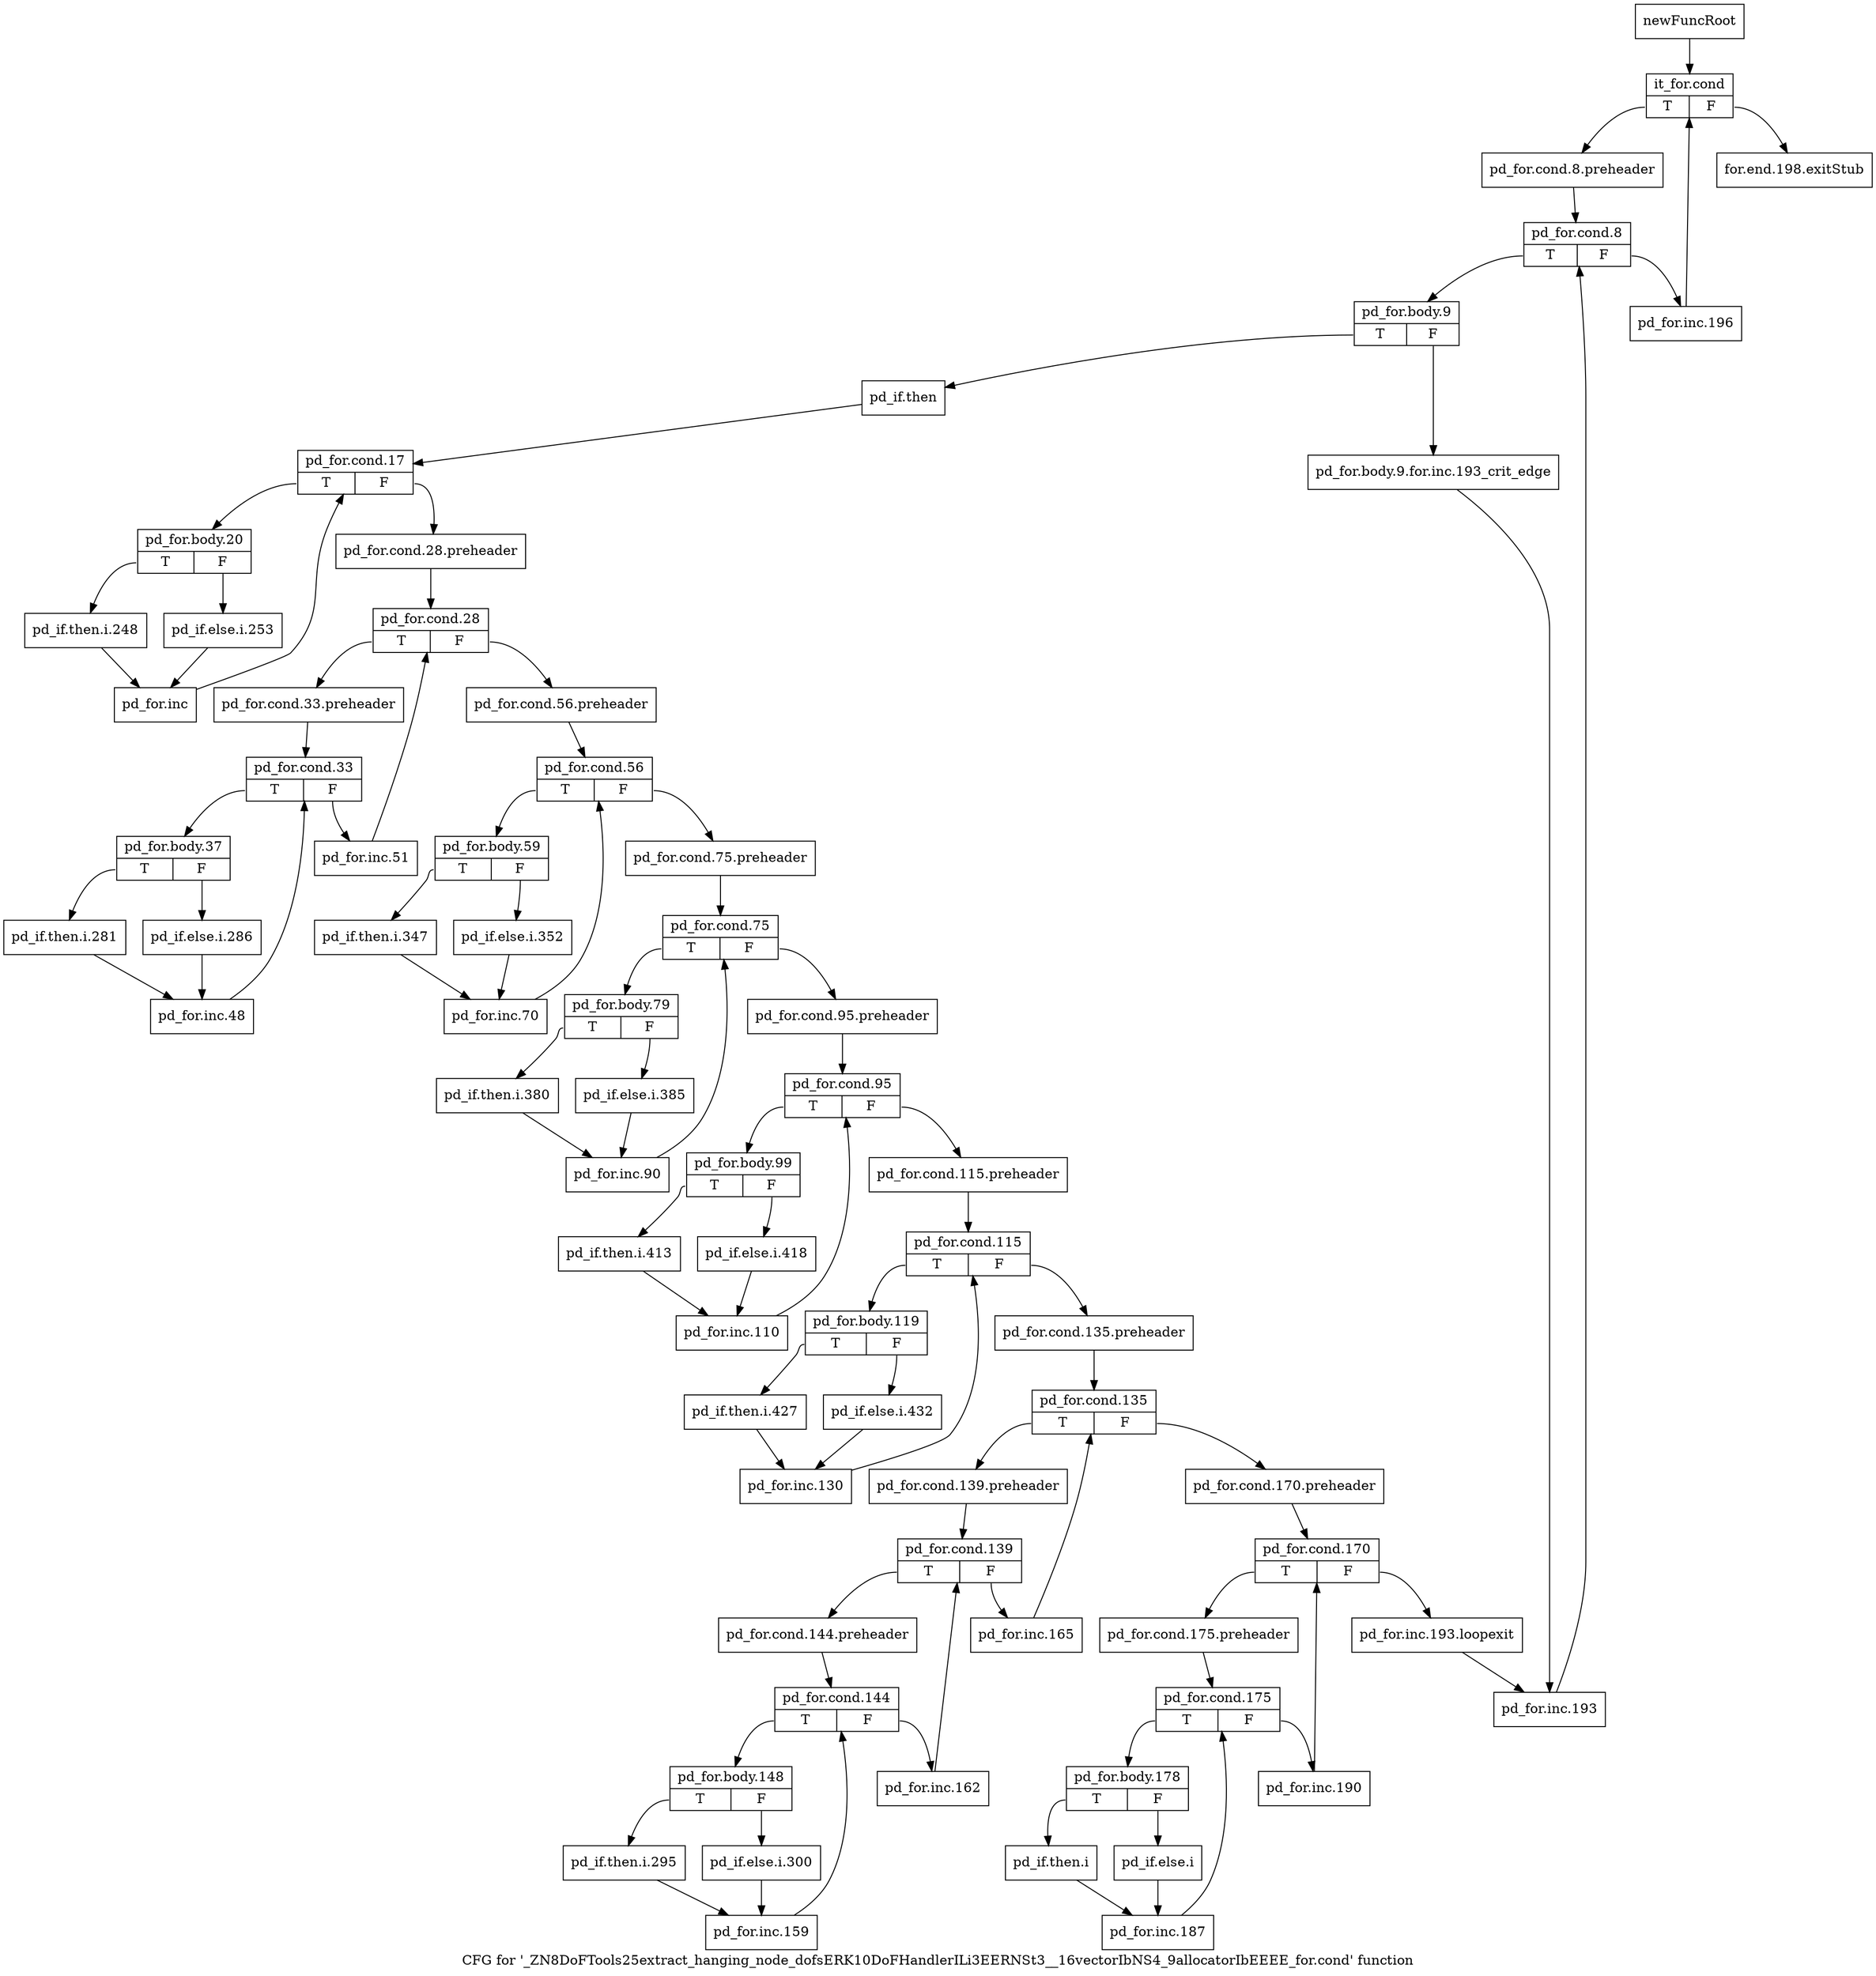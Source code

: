 digraph "CFG for '_ZN8DoFTools25extract_hanging_node_dofsERK10DoFHandlerILi3EERNSt3__16vectorIbNS4_9allocatorIbEEEE_for.cond' function" {
	label="CFG for '_ZN8DoFTools25extract_hanging_node_dofsERK10DoFHandlerILi3EERNSt3__16vectorIbNS4_9allocatorIbEEEE_for.cond' function";

	Node0x8d72b10 [shape=record,label="{newFuncRoot}"];
	Node0x8d72b10 -> Node0x8fbc8e0;
	Node0x8fbc890 [shape=record,label="{for.end.198.exitStub}"];
	Node0x8fbc8e0 [shape=record,label="{it_for.cond|{<s0>T|<s1>F}}"];
	Node0x8fbc8e0:s0 -> Node0x8fbc930;
	Node0x8fbc8e0:s1 -> Node0x8fbc890;
	Node0x8fbc930 [shape=record,label="{pd_for.cond.8.preheader}"];
	Node0x8fbc930 -> Node0x8fbc980;
	Node0x8fbc980 [shape=record,label="{pd_for.cond.8|{<s0>T|<s1>F}}"];
	Node0x8fbc980:s0 -> Node0x8fbca20;
	Node0x8fbc980:s1 -> Node0x8fbc9d0;
	Node0x8fbc9d0 [shape=record,label="{pd_for.inc.196}"];
	Node0x8fbc9d0 -> Node0x8fbc8e0;
	Node0x8fbca20 [shape=record,label="{pd_for.body.9|{<s0>T|<s1>F}}"];
	Node0x8fbca20:s0 -> Node0x8fbcac0;
	Node0x8fbca20:s1 -> Node0x8fbca70;
	Node0x8fbca70 [shape=record,label="{pd_for.body.9.for.inc.193_crit_edge}"];
	Node0x8fbca70 -> Node0x8fbd010;
	Node0x8fbcac0 [shape=record,label="{pd_if.then}"];
	Node0x8fbcac0 -> Node0x8fbcb10;
	Node0x8fbcb10 [shape=record,label="{pd_for.cond.17|{<s0>T|<s1>F}}"];
	Node0x8fbcb10:s0 -> Node0x8fbdce0;
	Node0x8fbcb10:s1 -> Node0x8fbcb60;
	Node0x8fbcb60 [shape=record,label="{pd_for.cond.28.preheader}"];
	Node0x8fbcb60 -> Node0x8fbcbb0;
	Node0x8fbcbb0 [shape=record,label="{pd_for.cond.28|{<s0>T|<s1>F}}"];
	Node0x8fbcbb0:s0 -> Node0x8fbdab0;
	Node0x8fbcbb0:s1 -> Node0x8fbcc00;
	Node0x8fbcc00 [shape=record,label="{pd_for.cond.56.preheader}"];
	Node0x8fbcc00 -> Node0x8fbcc50;
	Node0x8fbcc50 [shape=record,label="{pd_for.cond.56|{<s0>T|<s1>F}}"];
	Node0x8fbcc50:s0 -> Node0x8fbd970;
	Node0x8fbcc50:s1 -> Node0x8fbcca0;
	Node0x8fbcca0 [shape=record,label="{pd_for.cond.75.preheader}"];
	Node0x8fbcca0 -> Node0x8fbccf0;
	Node0x8fbccf0 [shape=record,label="{pd_for.cond.75|{<s0>T|<s1>F}}"];
	Node0x8fbccf0:s0 -> Node0x8fbd830;
	Node0x8fbccf0:s1 -> Node0x8fbcd40;
	Node0x8fbcd40 [shape=record,label="{pd_for.cond.95.preheader}"];
	Node0x8fbcd40 -> Node0x8fbcd90;
	Node0x8fbcd90 [shape=record,label="{pd_for.cond.95|{<s0>T|<s1>F}}"];
	Node0x8fbcd90:s0 -> Node0x8fbd6f0;
	Node0x8fbcd90:s1 -> Node0x8fbcde0;
	Node0x8fbcde0 [shape=record,label="{pd_for.cond.115.preheader}"];
	Node0x8fbcde0 -> Node0x8fbce30;
	Node0x8fbce30 [shape=record,label="{pd_for.cond.115|{<s0>T|<s1>F}}"];
	Node0x8fbce30:s0 -> Node0x8fbd5b0;
	Node0x8fbce30:s1 -> Node0x8fbce80;
	Node0x8fbce80 [shape=record,label="{pd_for.cond.135.preheader}"];
	Node0x8fbce80 -> Node0x8fbced0;
	Node0x8fbced0 [shape=record,label="{pd_for.cond.135|{<s0>T|<s1>F}}"];
	Node0x8fbced0:s0 -> Node0x8fbd290;
	Node0x8fbced0:s1 -> Node0x8fbcf20;
	Node0x8fbcf20 [shape=record,label="{pd_for.cond.170.preheader}"];
	Node0x8fbcf20 -> Node0x8fbcf70;
	Node0x8fbcf70 [shape=record,label="{pd_for.cond.170|{<s0>T|<s1>F}}"];
	Node0x8fbcf70:s0 -> Node0x8fbd060;
	Node0x8fbcf70:s1 -> Node0x8fbcfc0;
	Node0x8fbcfc0 [shape=record,label="{pd_for.inc.193.loopexit}"];
	Node0x8fbcfc0 -> Node0x8fbd010;
	Node0x8fbd010 [shape=record,label="{pd_for.inc.193}"];
	Node0x8fbd010 -> Node0x8fbc980;
	Node0x8fbd060 [shape=record,label="{pd_for.cond.175.preheader}"];
	Node0x8fbd060 -> Node0x8fbd0b0;
	Node0x8fbd0b0 [shape=record,label="{pd_for.cond.175|{<s0>T|<s1>F}}"];
	Node0x8fbd0b0:s0 -> Node0x8fbd150;
	Node0x8fbd0b0:s1 -> Node0x8fbd100;
	Node0x8fbd100 [shape=record,label="{pd_for.inc.190}"];
	Node0x8fbd100 -> Node0x8fbcf70;
	Node0x8fbd150 [shape=record,label="{pd_for.body.178|{<s0>T|<s1>F}}"];
	Node0x8fbd150:s0 -> Node0x8fbd1f0;
	Node0x8fbd150:s1 -> Node0x8fbd1a0;
	Node0x8fbd1a0 [shape=record,label="{pd_if.else.i}"];
	Node0x8fbd1a0 -> Node0x8fbd240;
	Node0x8fbd1f0 [shape=record,label="{pd_if.then.i}"];
	Node0x8fbd1f0 -> Node0x8fbd240;
	Node0x8fbd240 [shape=record,label="{pd_for.inc.187}"];
	Node0x8fbd240 -> Node0x8fbd0b0;
	Node0x8fbd290 [shape=record,label="{pd_for.cond.139.preheader}"];
	Node0x8fbd290 -> Node0x8fbd2e0;
	Node0x8fbd2e0 [shape=record,label="{pd_for.cond.139|{<s0>T|<s1>F}}"];
	Node0x8fbd2e0:s0 -> Node0x8fbd380;
	Node0x8fbd2e0:s1 -> Node0x8fbd330;
	Node0x8fbd330 [shape=record,label="{pd_for.inc.165}"];
	Node0x8fbd330 -> Node0x8fbced0;
	Node0x8fbd380 [shape=record,label="{pd_for.cond.144.preheader}"];
	Node0x8fbd380 -> Node0x8fbd3d0;
	Node0x8fbd3d0 [shape=record,label="{pd_for.cond.144|{<s0>T|<s1>F}}"];
	Node0x8fbd3d0:s0 -> Node0x8fbd470;
	Node0x8fbd3d0:s1 -> Node0x8fbd420;
	Node0x8fbd420 [shape=record,label="{pd_for.inc.162}"];
	Node0x8fbd420 -> Node0x8fbd2e0;
	Node0x8fbd470 [shape=record,label="{pd_for.body.148|{<s0>T|<s1>F}}"];
	Node0x8fbd470:s0 -> Node0x8fbd510;
	Node0x8fbd470:s1 -> Node0x8fbd4c0;
	Node0x8fbd4c0 [shape=record,label="{pd_if.else.i.300}"];
	Node0x8fbd4c0 -> Node0x8fbd560;
	Node0x8fbd510 [shape=record,label="{pd_if.then.i.295}"];
	Node0x8fbd510 -> Node0x8fbd560;
	Node0x8fbd560 [shape=record,label="{pd_for.inc.159}"];
	Node0x8fbd560 -> Node0x8fbd3d0;
	Node0x8fbd5b0 [shape=record,label="{pd_for.body.119|{<s0>T|<s1>F}}"];
	Node0x8fbd5b0:s0 -> Node0x8fbd650;
	Node0x8fbd5b0:s1 -> Node0x8fbd600;
	Node0x8fbd600 [shape=record,label="{pd_if.else.i.432}"];
	Node0x8fbd600 -> Node0x8fbd6a0;
	Node0x8fbd650 [shape=record,label="{pd_if.then.i.427}"];
	Node0x8fbd650 -> Node0x8fbd6a0;
	Node0x8fbd6a0 [shape=record,label="{pd_for.inc.130}"];
	Node0x8fbd6a0 -> Node0x8fbce30;
	Node0x8fbd6f0 [shape=record,label="{pd_for.body.99|{<s0>T|<s1>F}}"];
	Node0x8fbd6f0:s0 -> Node0x8fbd790;
	Node0x8fbd6f0:s1 -> Node0x8fbd740;
	Node0x8fbd740 [shape=record,label="{pd_if.else.i.418}"];
	Node0x8fbd740 -> Node0x8fbd7e0;
	Node0x8fbd790 [shape=record,label="{pd_if.then.i.413}"];
	Node0x8fbd790 -> Node0x8fbd7e0;
	Node0x8fbd7e0 [shape=record,label="{pd_for.inc.110}"];
	Node0x8fbd7e0 -> Node0x8fbcd90;
	Node0x8fbd830 [shape=record,label="{pd_for.body.79|{<s0>T|<s1>F}}"];
	Node0x8fbd830:s0 -> Node0x8fbd8d0;
	Node0x8fbd830:s1 -> Node0x8fbd880;
	Node0x8fbd880 [shape=record,label="{pd_if.else.i.385}"];
	Node0x8fbd880 -> Node0x8fbd920;
	Node0x8fbd8d0 [shape=record,label="{pd_if.then.i.380}"];
	Node0x8fbd8d0 -> Node0x8fbd920;
	Node0x8fbd920 [shape=record,label="{pd_for.inc.90}"];
	Node0x8fbd920 -> Node0x8fbccf0;
	Node0x8fbd970 [shape=record,label="{pd_for.body.59|{<s0>T|<s1>F}}"];
	Node0x8fbd970:s0 -> Node0x8fbda10;
	Node0x8fbd970:s1 -> Node0x8fbd9c0;
	Node0x8fbd9c0 [shape=record,label="{pd_if.else.i.352}"];
	Node0x8fbd9c0 -> Node0x8fbda60;
	Node0x8fbda10 [shape=record,label="{pd_if.then.i.347}"];
	Node0x8fbda10 -> Node0x8fbda60;
	Node0x8fbda60 [shape=record,label="{pd_for.inc.70}"];
	Node0x8fbda60 -> Node0x8fbcc50;
	Node0x8fbdab0 [shape=record,label="{pd_for.cond.33.preheader}"];
	Node0x8fbdab0 -> Node0x8fbdb00;
	Node0x8fbdb00 [shape=record,label="{pd_for.cond.33|{<s0>T|<s1>F}}"];
	Node0x8fbdb00:s0 -> Node0x8fbdba0;
	Node0x8fbdb00:s1 -> Node0x8fbdb50;
	Node0x8fbdb50 [shape=record,label="{pd_for.inc.51}"];
	Node0x8fbdb50 -> Node0x8fbcbb0;
	Node0x8fbdba0 [shape=record,label="{pd_for.body.37|{<s0>T|<s1>F}}"];
	Node0x8fbdba0:s0 -> Node0x8fbdc40;
	Node0x8fbdba0:s1 -> Node0x8fbdbf0;
	Node0x8fbdbf0 [shape=record,label="{pd_if.else.i.286}"];
	Node0x8fbdbf0 -> Node0x8fbdc90;
	Node0x8fbdc40 [shape=record,label="{pd_if.then.i.281}"];
	Node0x8fbdc40 -> Node0x8fbdc90;
	Node0x8fbdc90 [shape=record,label="{pd_for.inc.48}"];
	Node0x8fbdc90 -> Node0x8fbdb00;
	Node0x8fbdce0 [shape=record,label="{pd_for.body.20|{<s0>T|<s1>F}}"];
	Node0x8fbdce0:s0 -> Node0x8fbdd80;
	Node0x8fbdce0:s1 -> Node0x8fbdd30;
	Node0x8fbdd30 [shape=record,label="{pd_if.else.i.253}"];
	Node0x8fbdd30 -> Node0x8fbddd0;
	Node0x8fbdd80 [shape=record,label="{pd_if.then.i.248}"];
	Node0x8fbdd80 -> Node0x8fbddd0;
	Node0x8fbddd0 [shape=record,label="{pd_for.inc}"];
	Node0x8fbddd0 -> Node0x8fbcb10;
}

